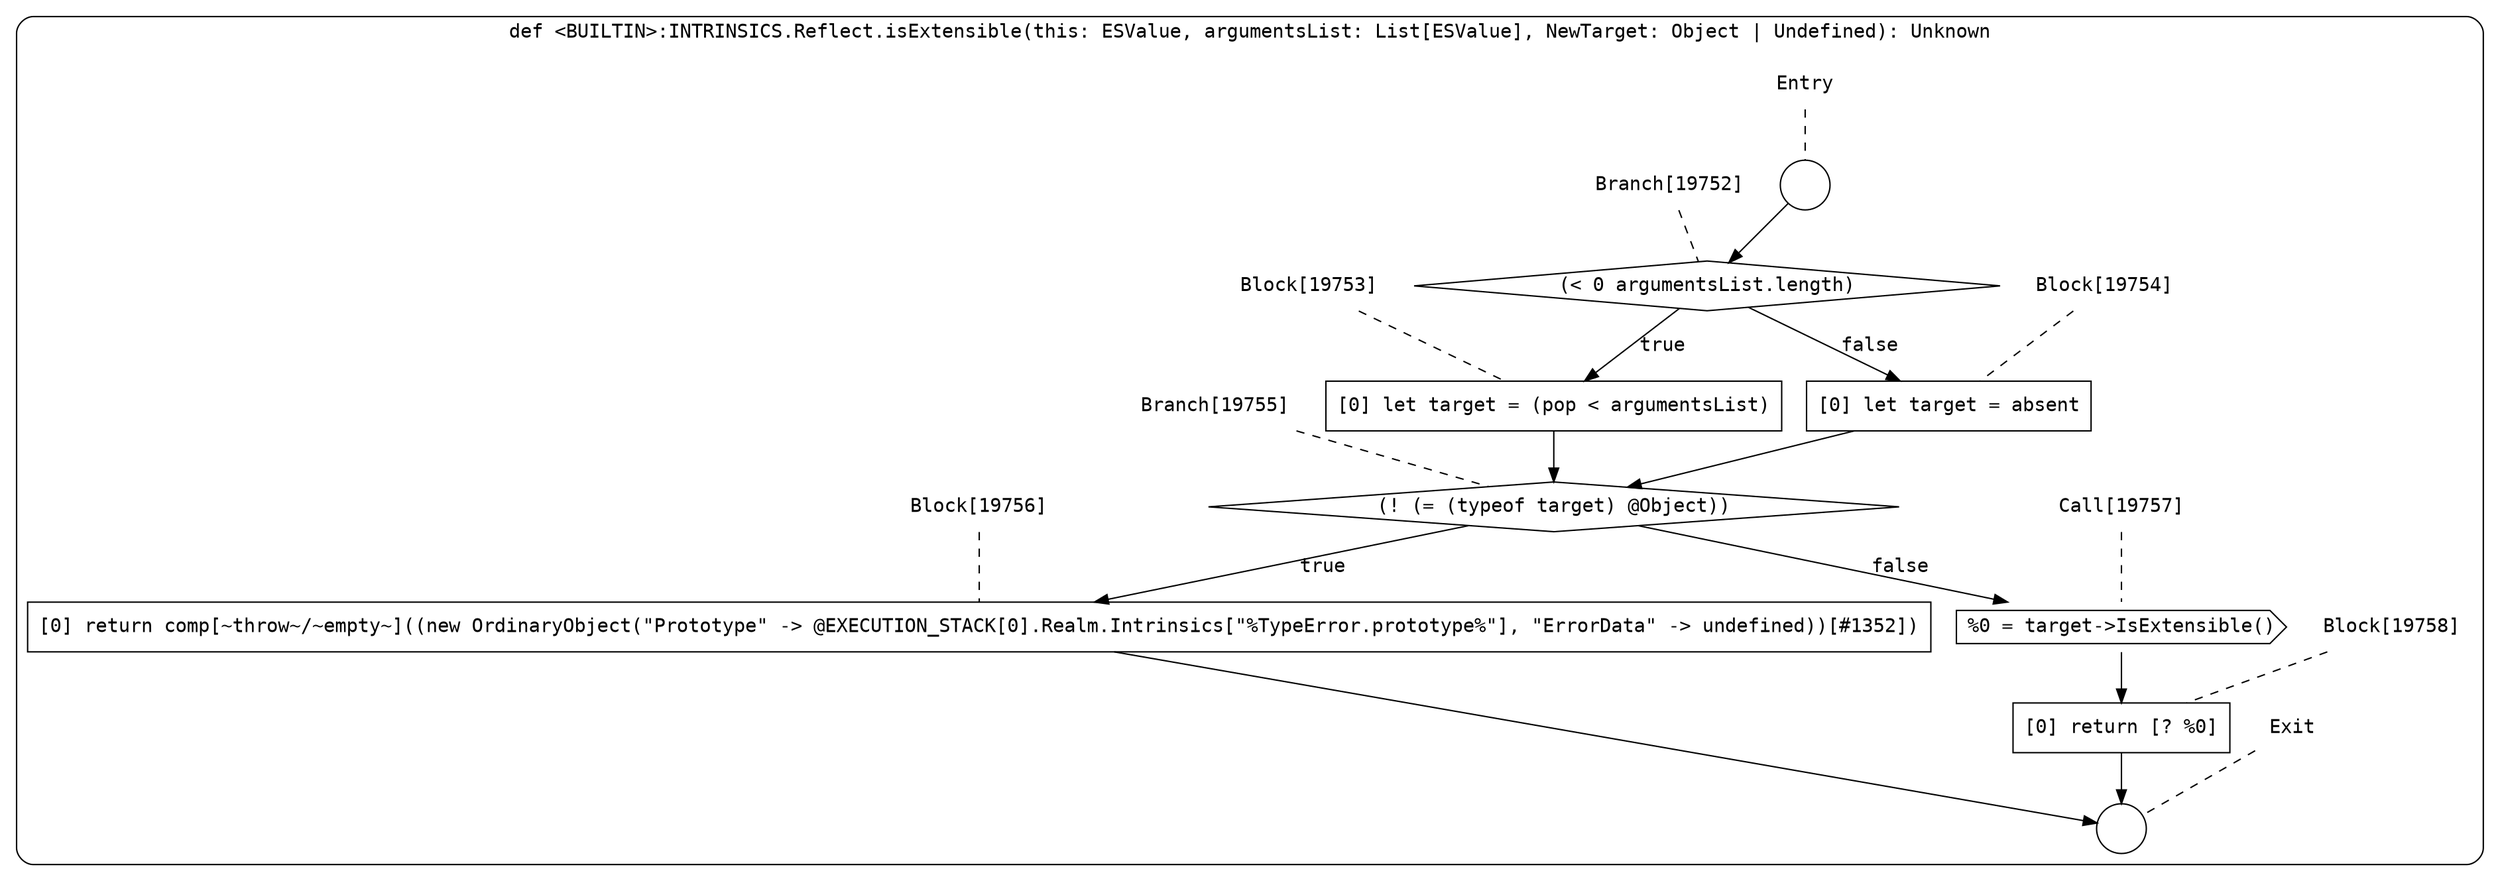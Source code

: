 digraph {
  graph [fontname = "Consolas"]
  node [fontname = "Consolas"]
  edge [fontname = "Consolas"]
  subgraph cluster2654 {
    label = "def <BUILTIN>:INTRINSICS.Reflect.isExtensible(this: ESValue, argumentsList: List[ESValue], NewTarget: Object | Undefined): Unknown"
    style = rounded
    cluster2654_entry_name [shape=none, label=<<font color="black">Entry</font>>]
    cluster2654_entry_name -> cluster2654_entry [arrowhead=none, color="black", style=dashed]
    cluster2654_entry [shape=circle label=" " color="black" fillcolor="white" style=filled]
    cluster2654_entry -> node19752 [color="black"]
    cluster2654_exit_name [shape=none, label=<<font color="black">Exit</font>>]
    cluster2654_exit_name -> cluster2654_exit [arrowhead=none, color="black", style=dashed]
    cluster2654_exit [shape=circle label=" " color="black" fillcolor="white" style=filled]
    node19752_name [shape=none, label=<<font color="black">Branch[19752]</font>>]
    node19752_name -> node19752 [arrowhead=none, color="black", style=dashed]
    node19752 [shape=diamond, label=<<font color="black">(&lt; 0 argumentsList.length)</font>> color="black" fillcolor="white", style=filled]
    node19752 -> node19753 [label=<<font color="black">true</font>> color="black"]
    node19752 -> node19754 [label=<<font color="black">false</font>> color="black"]
    node19753_name [shape=none, label=<<font color="black">Block[19753]</font>>]
    node19753_name -> node19753 [arrowhead=none, color="black", style=dashed]
    node19753 [shape=box, label=<<font color="black">[0] let target = (pop &lt; argumentsList)<BR ALIGN="LEFT"/></font>> color="black" fillcolor="white", style=filled]
    node19753 -> node19755 [color="black"]
    node19754_name [shape=none, label=<<font color="black">Block[19754]</font>>]
    node19754_name -> node19754 [arrowhead=none, color="black", style=dashed]
    node19754 [shape=box, label=<<font color="black">[0] let target = absent<BR ALIGN="LEFT"/></font>> color="black" fillcolor="white", style=filled]
    node19754 -> node19755 [color="black"]
    node19755_name [shape=none, label=<<font color="black">Branch[19755]</font>>]
    node19755_name -> node19755 [arrowhead=none, color="black", style=dashed]
    node19755 [shape=diamond, label=<<font color="black">(! (= (typeof target) @Object))</font>> color="black" fillcolor="white", style=filled]
    node19755 -> node19756 [label=<<font color="black">true</font>> color="black"]
    node19755 -> node19757 [label=<<font color="black">false</font>> color="black"]
    node19756_name [shape=none, label=<<font color="black">Block[19756]</font>>]
    node19756_name -> node19756 [arrowhead=none, color="black", style=dashed]
    node19756 [shape=box, label=<<font color="black">[0] return comp[~throw~/~empty~]((new OrdinaryObject(&quot;Prototype&quot; -&gt; @EXECUTION_STACK[0].Realm.Intrinsics[&quot;%TypeError.prototype%&quot;], &quot;ErrorData&quot; -&gt; undefined))[#1352])<BR ALIGN="LEFT"/></font>> color="black" fillcolor="white", style=filled]
    node19756 -> cluster2654_exit [color="black"]
    node19757_name [shape=none, label=<<font color="black">Call[19757]</font>>]
    node19757_name -> node19757 [arrowhead=none, color="black", style=dashed]
    node19757 [shape=cds, label=<<font color="black">%0 = target-&gt;IsExtensible()</font>> color="black" fillcolor="white", style=filled]
    node19757 -> node19758 [color="black"]
    node19758_name [shape=none, label=<<font color="black">Block[19758]</font>>]
    node19758_name -> node19758 [arrowhead=none, color="black", style=dashed]
    node19758 [shape=box, label=<<font color="black">[0] return [? %0]<BR ALIGN="LEFT"/></font>> color="black" fillcolor="white", style=filled]
    node19758 -> cluster2654_exit [color="black"]
  }
}